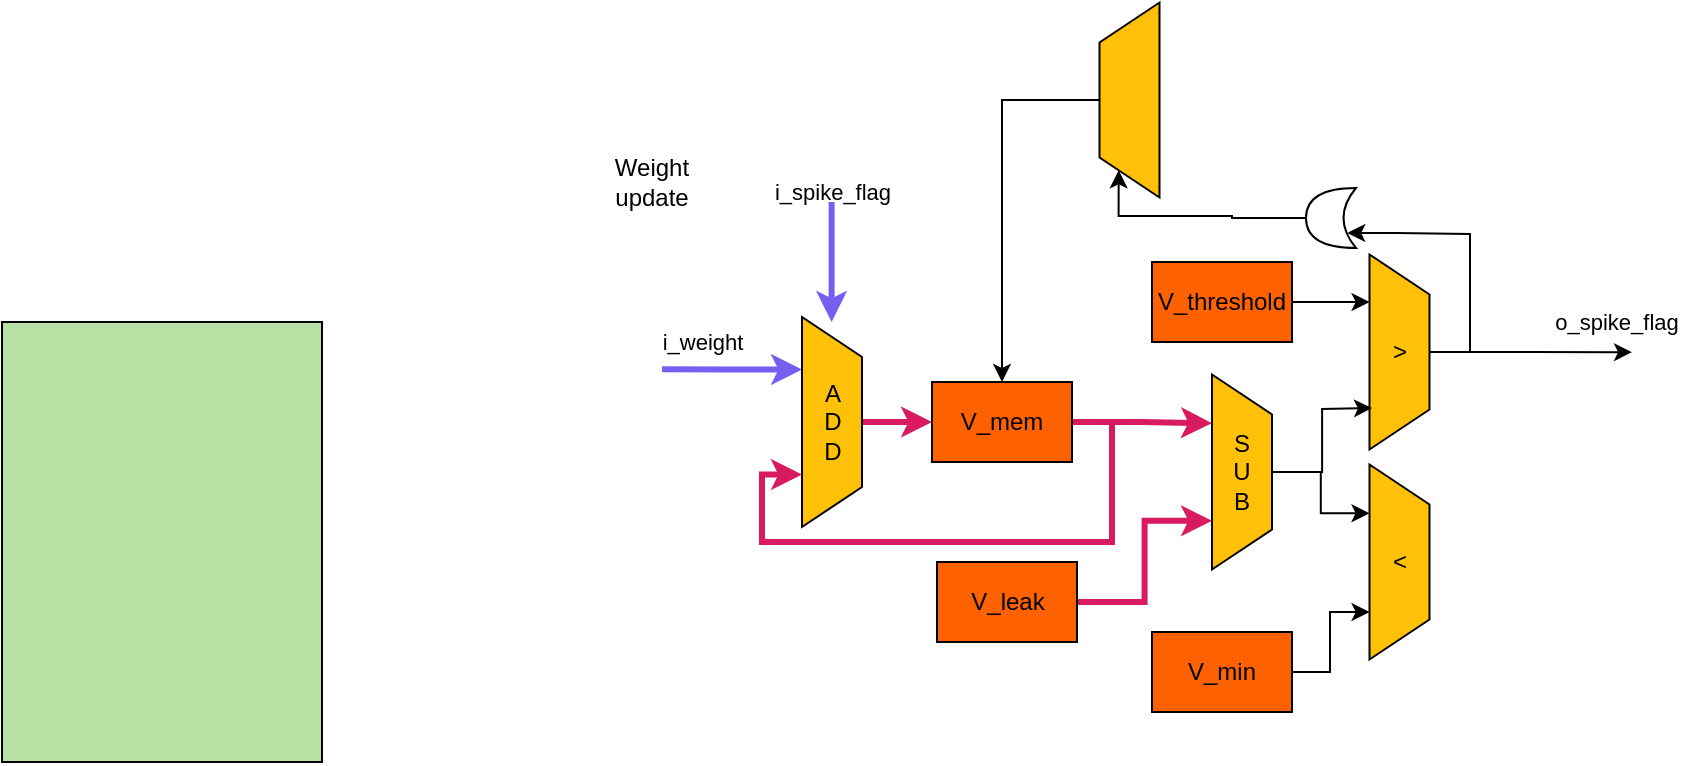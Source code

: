 <mxfile version="24.7.10">
  <diagram name="Page-1" id="7IMjvl0y4tT5OMlrt00g">
    <mxGraphModel dx="1419" dy="363" grid="1" gridSize="1" guides="1" tooltips="1" connect="1" arrows="1" fold="1" page="1" pageScale="1" pageWidth="850" pageHeight="1100" math="0" shadow="0">
      <root>
        <mxCell id="0" />
        <mxCell id="1" parent="0" />
        <mxCell id="oQUfwaXS33LX4lJVDSWq-1" value="" style="rounded=0;whiteSpace=wrap;html=1;fillColor=#B9E0A5;" vertex="1" parent="1">
          <mxGeometry x="-240" y="190" width="160" height="220" as="geometry" />
        </mxCell>
        <mxCell id="oQUfwaXS33LX4lJVDSWq-2" style="edgeStyle=orthogonalEdgeStyle;rounded=0;orthogonalLoop=1;jettySize=auto;html=1;entryX=0;entryY=0.5;entryDx=0;entryDy=0;strokeColor=#D81B60;strokeWidth=3;" edge="1" parent="1" source="oQUfwaXS33LX4lJVDSWq-3" target="oQUfwaXS33LX4lJVDSWq-5">
          <mxGeometry relative="1" as="geometry" />
        </mxCell>
        <mxCell id="oQUfwaXS33LX4lJVDSWq-18" style="edgeStyle=orthogonalEdgeStyle;rounded=0;orthogonalLoop=1;jettySize=auto;html=1;exitX=0.25;exitY=1;exitDx=0;exitDy=0;startArrow=classic;startFill=1;endArrow=none;endFill=0;strokeWidth=3;strokeColor=#785EF0;" edge="1" parent="1" source="oQUfwaXS33LX4lJVDSWq-3">
          <mxGeometry relative="1" as="geometry">
            <mxPoint x="90" y="213.667" as="targetPoint" />
          </mxGeometry>
        </mxCell>
        <mxCell id="oQUfwaXS33LX4lJVDSWq-19" value="i_weight" style="edgeLabel;html=1;align=center;verticalAlign=middle;resizable=0;points=[];" vertex="1" connectable="0" parent="oQUfwaXS33LX4lJVDSWq-18">
          <mxGeometry x="0.742" y="-2" relative="1" as="geometry">
            <mxPoint x="11" y="-12" as="offset" />
          </mxGeometry>
        </mxCell>
        <mxCell id="oQUfwaXS33LX4lJVDSWq-3" value="" style="shape=trapezoid;perimeter=trapezoidPerimeter;whiteSpace=wrap;html=1;fixedSize=1;rotation=90;fillColor=#FFC107;" vertex="1" parent="1">
          <mxGeometry x="122.5" y="225" width="105" height="30" as="geometry" />
        </mxCell>
        <mxCell id="oQUfwaXS33LX4lJVDSWq-4" value="&lt;div&gt;A&lt;/div&gt;&lt;div&gt;D&lt;/div&gt;&lt;div&gt;D&lt;br&gt;&lt;/div&gt;" style="text;html=1;align=center;verticalAlign=middle;whiteSpace=wrap;rounded=0;" vertex="1" parent="1">
          <mxGeometry x="167.5" y="225" width="15" height="30" as="geometry" />
        </mxCell>
        <mxCell id="oQUfwaXS33LX4lJVDSWq-13" style="edgeStyle=orthogonalEdgeStyle;rounded=0;orthogonalLoop=1;jettySize=auto;html=1;exitX=1;exitY=0.5;exitDx=0;exitDy=0;entryX=0.25;entryY=1;entryDx=0;entryDy=0;strokeWidth=3;strokeColor=#D81B60;" edge="1" parent="1" source="oQUfwaXS33LX4lJVDSWq-5" target="oQUfwaXS33LX4lJVDSWq-12">
          <mxGeometry relative="1" as="geometry" />
        </mxCell>
        <mxCell id="oQUfwaXS33LX4lJVDSWq-20" style="edgeStyle=orthogonalEdgeStyle;rounded=0;orthogonalLoop=1;jettySize=auto;html=1;exitX=1;exitY=0.5;exitDx=0;exitDy=0;entryX=0.75;entryY=1;entryDx=0;entryDy=0;strokeWidth=3;strokeColor=#D81B60;" edge="1" parent="1" source="oQUfwaXS33LX4lJVDSWq-5" target="oQUfwaXS33LX4lJVDSWq-3">
          <mxGeometry relative="1" as="geometry">
            <Array as="points">
              <mxPoint x="315" y="240" />
              <mxPoint x="315" y="300" />
              <mxPoint x="140" y="300" />
              <mxPoint x="140" y="266" />
            </Array>
          </mxGeometry>
        </mxCell>
        <mxCell id="oQUfwaXS33LX4lJVDSWq-5" value="V_mem" style="rounded=0;whiteSpace=wrap;html=1;fillColor=#FE6100;" vertex="1" parent="1">
          <mxGeometry x="225" y="220" width="70" height="40" as="geometry" />
        </mxCell>
        <mxCell id="oQUfwaXS33LX4lJVDSWq-8" value="" style="endArrow=classic;html=1;rounded=0;strokeColor=#785EF0;strokeWidth=3;" edge="1" parent="1">
          <mxGeometry width="50" height="50" relative="1" as="geometry">
            <mxPoint x="174.8" y="130" as="sourcePoint" />
            <mxPoint x="174.8" y="190" as="targetPoint" />
          </mxGeometry>
        </mxCell>
        <mxCell id="oQUfwaXS33LX4lJVDSWq-9" value="i_spike_flag" style="edgeLabel;html=1;align=center;verticalAlign=middle;resizable=0;points=[];labelBackgroundColor=none;" vertex="1" connectable="0" parent="oQUfwaXS33LX4lJVDSWq-8">
          <mxGeometry x="-0.627" y="-1" relative="1" as="geometry">
            <mxPoint x="1" y="-16" as="offset" />
          </mxGeometry>
        </mxCell>
        <mxCell id="oQUfwaXS33LX4lJVDSWq-10" value="Weight update" style="text;html=1;align=center;verticalAlign=middle;whiteSpace=wrap;rounded=0;" vertex="1" parent="1">
          <mxGeometry x="55" y="105" width="60" height="30" as="geometry" />
        </mxCell>
        <mxCell id="oQUfwaXS33LX4lJVDSWq-23" style="edgeStyle=orthogonalEdgeStyle;rounded=0;orthogonalLoop=1;jettySize=auto;html=1;exitX=0.5;exitY=0;exitDx=0;exitDy=0;entryX=0.25;entryY=1;entryDx=0;entryDy=0;" edge="1" parent="1" source="oQUfwaXS33LX4lJVDSWq-12" target="oQUfwaXS33LX4lJVDSWq-21">
          <mxGeometry relative="1" as="geometry" />
        </mxCell>
        <mxCell id="oQUfwaXS33LX4lJVDSWq-12" value="" style="shape=trapezoid;perimeter=trapezoidPerimeter;whiteSpace=wrap;html=1;fixedSize=1;rotation=90;fillColor=#FFC107;" vertex="1" parent="1">
          <mxGeometry x="331.25" y="250" width="97.5" height="30" as="geometry" />
        </mxCell>
        <mxCell id="oQUfwaXS33LX4lJVDSWq-15" style="edgeStyle=orthogonalEdgeStyle;rounded=0;orthogonalLoop=1;jettySize=auto;html=1;exitX=1;exitY=0.5;exitDx=0;exitDy=0;entryX=0.75;entryY=1;entryDx=0;entryDy=0;strokeColor=#D81B60;strokeWidth=3;" edge="1" parent="1" source="oQUfwaXS33LX4lJVDSWq-14" target="oQUfwaXS33LX4lJVDSWq-12">
          <mxGeometry relative="1" as="geometry" />
        </mxCell>
        <mxCell id="oQUfwaXS33LX4lJVDSWq-14" value="V_leak" style="rounded=0;whiteSpace=wrap;html=1;fillColor=#FE6100;" vertex="1" parent="1">
          <mxGeometry x="227.5" y="310" width="70" height="40" as="geometry" />
        </mxCell>
        <mxCell id="oQUfwaXS33LX4lJVDSWq-16" value="&lt;div&gt;S&lt;/div&gt;&lt;div&gt;U&lt;/div&gt;&lt;div&gt;B&lt;br&gt;&lt;/div&gt;" style="text;html=1;align=center;verticalAlign=middle;whiteSpace=wrap;rounded=0;" vertex="1" parent="1">
          <mxGeometry x="375" y="250" width="10" height="30" as="geometry" />
        </mxCell>
        <mxCell id="oQUfwaXS33LX4lJVDSWq-21" value="" style="shape=trapezoid;perimeter=trapezoidPerimeter;whiteSpace=wrap;html=1;fixedSize=1;rotation=90;fillColor=#FFC107;" vertex="1" parent="1">
          <mxGeometry x="410" y="295" width="97.5" height="30" as="geometry" />
        </mxCell>
        <mxCell id="oQUfwaXS33LX4lJVDSWq-22" value="&amp;lt;" style="text;html=1;align=center;verticalAlign=middle;whiteSpace=wrap;rounded=0;" vertex="1" parent="1">
          <mxGeometry x="453.75" y="295" width="10" height="30" as="geometry" />
        </mxCell>
        <mxCell id="oQUfwaXS33LX4lJVDSWq-26" style="edgeStyle=orthogonalEdgeStyle;rounded=0;orthogonalLoop=1;jettySize=auto;html=1;exitX=1;exitY=0.5;exitDx=0;exitDy=0;entryX=0.75;entryY=1;entryDx=0;entryDy=0;" edge="1" parent="1" source="oQUfwaXS33LX4lJVDSWq-25" target="oQUfwaXS33LX4lJVDSWq-21">
          <mxGeometry relative="1" as="geometry">
            <Array as="points">
              <mxPoint x="424" y="365" />
              <mxPoint x="424" y="335" />
              <mxPoint x="444" y="335" />
            </Array>
          </mxGeometry>
        </mxCell>
        <mxCell id="oQUfwaXS33LX4lJVDSWq-25" value="V_min" style="rounded=0;whiteSpace=wrap;html=1;fillColor=#FE6100;" vertex="1" parent="1">
          <mxGeometry x="335" y="345" width="70" height="40" as="geometry" />
        </mxCell>
        <mxCell id="oQUfwaXS33LX4lJVDSWq-34" style="edgeStyle=orthogonalEdgeStyle;rounded=0;orthogonalLoop=1;jettySize=auto;html=1;exitX=0.5;exitY=0;exitDx=0;exitDy=0;" edge="1" parent="1" source="oQUfwaXS33LX4lJVDSWq-27">
          <mxGeometry relative="1" as="geometry">
            <mxPoint x="575.0" y="205.095" as="targetPoint" />
          </mxGeometry>
        </mxCell>
        <mxCell id="oQUfwaXS33LX4lJVDSWq-35" value="o_spike_flag" style="edgeLabel;html=1;align=center;verticalAlign=middle;resizable=0;points=[];" vertex="1" connectable="0" parent="oQUfwaXS33LX4lJVDSWq-34">
          <mxGeometry x="0.174" y="1" relative="1" as="geometry">
            <mxPoint x="34" y="-15" as="offset" />
          </mxGeometry>
        </mxCell>
        <mxCell id="oQUfwaXS33LX4lJVDSWq-27" value="" style="shape=trapezoid;perimeter=trapezoidPerimeter;whiteSpace=wrap;html=1;fixedSize=1;rotation=90;fillColor=#FFC107;" vertex="1" parent="1">
          <mxGeometry x="410" y="190" width="97.5" height="30" as="geometry" />
        </mxCell>
        <mxCell id="oQUfwaXS33LX4lJVDSWq-28" value="&amp;gt;" style="text;html=1;align=center;verticalAlign=middle;whiteSpace=wrap;rounded=0;" vertex="1" parent="1">
          <mxGeometry x="453.75" y="190" width="10" height="30" as="geometry" />
        </mxCell>
        <mxCell id="oQUfwaXS33LX4lJVDSWq-30" style="edgeStyle=orthogonalEdgeStyle;rounded=0;orthogonalLoop=1;jettySize=auto;html=1;exitX=0.5;exitY=0;exitDx=0;exitDy=0;" edge="1" parent="1" source="oQUfwaXS33LX4lJVDSWq-12">
          <mxGeometry relative="1" as="geometry">
            <mxPoint x="445" y="233" as="targetPoint" />
          </mxGeometry>
        </mxCell>
        <mxCell id="oQUfwaXS33LX4lJVDSWq-33" style="edgeStyle=orthogonalEdgeStyle;rounded=0;orthogonalLoop=1;jettySize=auto;html=1;exitX=1;exitY=0.5;exitDx=0;exitDy=0;entryX=0.25;entryY=1;entryDx=0;entryDy=0;" edge="1" parent="1" source="oQUfwaXS33LX4lJVDSWq-32" target="oQUfwaXS33LX4lJVDSWq-27">
          <mxGeometry relative="1" as="geometry" />
        </mxCell>
        <mxCell id="oQUfwaXS33LX4lJVDSWq-32" value="V_threshold" style="rounded=0;whiteSpace=wrap;html=1;fillColor=#FE6100;" vertex="1" parent="1">
          <mxGeometry x="335" y="160" width="70" height="40" as="geometry" />
        </mxCell>
        <mxCell id="oQUfwaXS33LX4lJVDSWq-46" style="edgeStyle=orthogonalEdgeStyle;rounded=0;orthogonalLoop=1;jettySize=auto;html=1;exitX=1;exitY=0.5;exitDx=0;exitDy=0;exitPerimeter=0;entryX=0;entryY=0.25;entryDx=0;entryDy=0;" edge="1" parent="1" source="oQUfwaXS33LX4lJVDSWq-36" target="oQUfwaXS33LX4lJVDSWq-41">
          <mxGeometry relative="1" as="geometry">
            <Array as="points">
              <mxPoint x="375" y="138" />
              <mxPoint x="318" y="137" />
            </Array>
          </mxGeometry>
        </mxCell>
        <mxCell id="oQUfwaXS33LX4lJVDSWq-48" style="edgeStyle=orthogonalEdgeStyle;rounded=0;orthogonalLoop=1;jettySize=auto;html=1;exitX=0.175;exitY=0.25;exitDx=0;exitDy=0;exitPerimeter=0;entryX=0.5;entryY=0;entryDx=0;entryDy=0;startArrow=classic;startFill=1;endArrow=none;endFill=0;" edge="1" parent="1" source="oQUfwaXS33LX4lJVDSWq-36" target="oQUfwaXS33LX4lJVDSWq-27">
          <mxGeometry relative="1" as="geometry">
            <Array as="points">
              <mxPoint x="457" y="146" />
              <mxPoint x="494" y="146" />
              <mxPoint x="494" y="205" />
            </Array>
          </mxGeometry>
        </mxCell>
        <mxCell id="oQUfwaXS33LX4lJVDSWq-36" value="" style="shape=xor;whiteSpace=wrap;html=1;rotation=-180;" vertex="1" parent="1">
          <mxGeometry x="412" y="123" width="25" height="30" as="geometry" />
        </mxCell>
        <mxCell id="oQUfwaXS33LX4lJVDSWq-43" style="edgeStyle=orthogonalEdgeStyle;rounded=0;orthogonalLoop=1;jettySize=auto;html=1;exitX=0.5;exitY=0;exitDx=0;exitDy=0;entryX=0.5;entryY=0;entryDx=0;entryDy=0;" edge="1" parent="1" source="oQUfwaXS33LX4lJVDSWq-41" target="oQUfwaXS33LX4lJVDSWq-5">
          <mxGeometry relative="1" as="geometry" />
        </mxCell>
        <mxCell id="oQUfwaXS33LX4lJVDSWq-41" value="" style="shape=trapezoid;perimeter=trapezoidPerimeter;whiteSpace=wrap;html=1;fixedSize=1;rotation=-90;fillColor=#FFC107;" vertex="1" parent="1">
          <mxGeometry x="275" y="64" width="97.5" height="30" as="geometry" />
        </mxCell>
      </root>
    </mxGraphModel>
  </diagram>
</mxfile>
